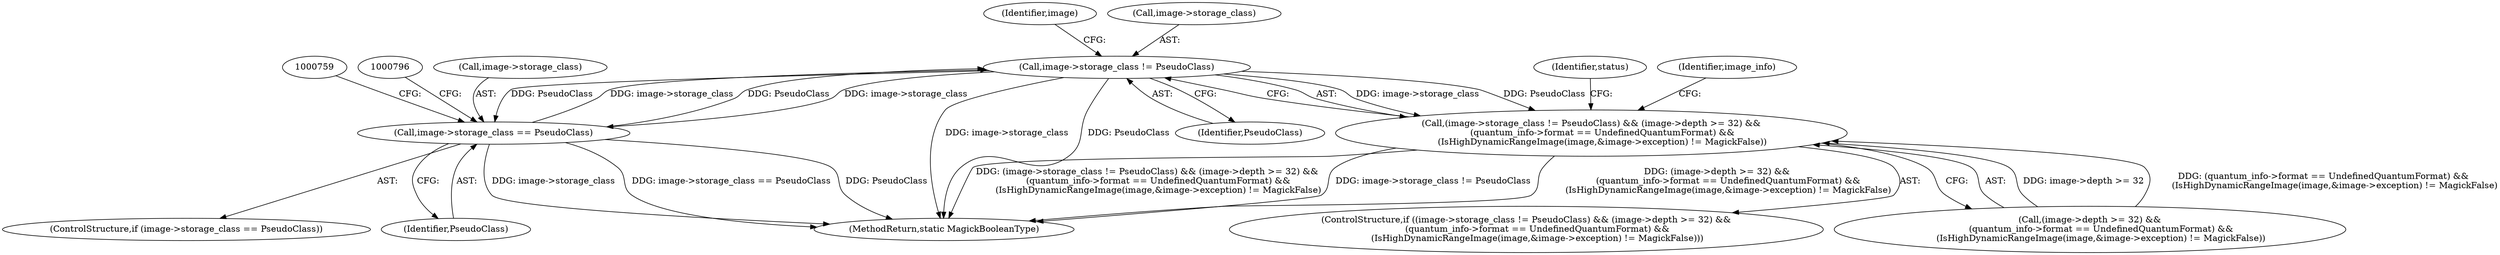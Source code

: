 digraph "0_ImageMagick_f983dcdf9c178e0cbc49608a78713c5669aa1bb5@pointer" {
"1000410" [label="(Call,image->storage_class != PseudoClass)"];
"1000751" [label="(Call,image->storage_class == PseudoClass)"];
"1000410" [label="(Call,image->storage_class != PseudoClass)"];
"1000409" [label="(Call,(image->storage_class != PseudoClass) && (image->depth >= 32) &&\n        (quantum_info->format == UndefinedQuantumFormat) &&\n        (IsHighDynamicRangeImage(image,&image->exception) != MagickFalse))"];
"1000750" [label="(ControlStructure,if (image->storage_class == PseudoClass))"];
"1002800" [label="(MethodReturn,static MagickBooleanType)"];
"1000418" [label="(Identifier,image)"];
"1000755" [label="(Identifier,PseudoClass)"];
"1000408" [label="(ControlStructure,if ((image->storage_class != PseudoClass) && (image->depth >= 32) &&\n        (quantum_info->format == UndefinedQuantumFormat) &&\n        (IsHighDynamicRangeImage(image,&image->exception) != MagickFalse)))"];
"1000437" [label="(Identifier,status)"];
"1000415" [label="(Call,(image->depth >= 32) &&\n        (quantum_info->format == UndefinedQuantumFormat) &&\n        (IsHighDynamicRangeImage(image,&image->exception) != MagickFalse))"];
"1000454" [label="(Identifier,image_info)"];
"1000410" [label="(Call,image->storage_class != PseudoClass)"];
"1000409" [label="(Call,(image->storage_class != PseudoClass) && (image->depth >= 32) &&\n        (quantum_info->format == UndefinedQuantumFormat) &&\n        (IsHighDynamicRangeImage(image,&image->exception) != MagickFalse))"];
"1000752" [label="(Call,image->storage_class)"];
"1000414" [label="(Identifier,PseudoClass)"];
"1000411" [label="(Call,image->storage_class)"];
"1000751" [label="(Call,image->storage_class == PseudoClass)"];
"1000410" -> "1000409"  [label="AST: "];
"1000410" -> "1000414"  [label="CFG: "];
"1000411" -> "1000410"  [label="AST: "];
"1000414" -> "1000410"  [label="AST: "];
"1000418" -> "1000410"  [label="CFG: "];
"1000409" -> "1000410"  [label="CFG: "];
"1000410" -> "1002800"  [label="DDG: image->storage_class"];
"1000410" -> "1002800"  [label="DDG: PseudoClass"];
"1000410" -> "1000409"  [label="DDG: image->storage_class"];
"1000410" -> "1000409"  [label="DDG: PseudoClass"];
"1000751" -> "1000410"  [label="DDG: image->storage_class"];
"1000751" -> "1000410"  [label="DDG: PseudoClass"];
"1000410" -> "1000751"  [label="DDG: image->storage_class"];
"1000410" -> "1000751"  [label="DDG: PseudoClass"];
"1000751" -> "1000750"  [label="AST: "];
"1000751" -> "1000755"  [label="CFG: "];
"1000752" -> "1000751"  [label="AST: "];
"1000755" -> "1000751"  [label="AST: "];
"1000759" -> "1000751"  [label="CFG: "];
"1000796" -> "1000751"  [label="CFG: "];
"1000751" -> "1002800"  [label="DDG: image->storage_class == PseudoClass"];
"1000751" -> "1002800"  [label="DDG: PseudoClass"];
"1000751" -> "1002800"  [label="DDG: image->storage_class"];
"1000409" -> "1000408"  [label="AST: "];
"1000409" -> "1000415"  [label="CFG: "];
"1000415" -> "1000409"  [label="AST: "];
"1000437" -> "1000409"  [label="CFG: "];
"1000454" -> "1000409"  [label="CFG: "];
"1000409" -> "1002800"  [label="DDG: (image->storage_class != PseudoClass) && (image->depth >= 32) &&\n        (quantum_info->format == UndefinedQuantumFormat) &&\n        (IsHighDynamicRangeImage(image,&image->exception) != MagickFalse)"];
"1000409" -> "1002800"  [label="DDG: image->storage_class != PseudoClass"];
"1000409" -> "1002800"  [label="DDG: (image->depth >= 32) &&\n        (quantum_info->format == UndefinedQuantumFormat) &&\n        (IsHighDynamicRangeImage(image,&image->exception) != MagickFalse)"];
"1000415" -> "1000409"  [label="DDG: image->depth >= 32"];
"1000415" -> "1000409"  [label="DDG: (quantum_info->format == UndefinedQuantumFormat) &&\n        (IsHighDynamicRangeImage(image,&image->exception) != MagickFalse)"];
}
